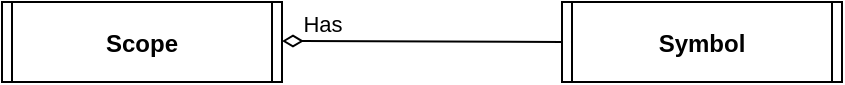 <mxfile>
    <diagram id="H5BTK-03zMF-pPfmUUHK" name="ARCH">
        <mxGraphModel dx="1022" dy="780" grid="1" gridSize="10" guides="1" tooltips="1" connect="1" arrows="1" fold="1" page="1" pageScale="1" pageWidth="1169" pageHeight="827" math="0" shadow="0">
            <root>
                <mxCell id="3_e2inmt6cPeY3t7yM-7-0"/>
                <mxCell id="3_e2inmt6cPeY3t7yM-7-1" parent="3_e2inmt6cPeY3t7yM-7-0"/>
                <mxCell id="sEHnplj1LqqBpRYEtFGL-0" value="Scope" style="shape=process2;fixedSize=1;size=5;fontStyle=1;" parent="3_e2inmt6cPeY3t7yM-7-1" vertex="1">
                    <mxGeometry x="80" y="80" width="140" height="40" as="geometry"/>
                </mxCell>
                <mxCell id="BBaqSIlewuimaBMIqYNM-0" value="Symbol" style="shape=process2;fixedSize=1;size=5;fontStyle=1;" parent="3_e2inmt6cPeY3t7yM-7-1" vertex="1">
                    <mxGeometry x="360" y="80" width="140" height="40" as="geometry"/>
                </mxCell>
                <mxCell id="BBaqSIlewuimaBMIqYNM-7" value="Has" style="endArrow=none;startArrow=diamondThin;endFill=0;startFill=0;html=1;verticalAlign=bottom;labelBackgroundColor=none;strokeWidth=1;startSize=8;endSize=8;" parent="3_e2inmt6cPeY3t7yM-7-1" edge="1">
                    <mxGeometry x="-0.714" width="160" relative="1" as="geometry">
                        <mxPoint x="220" y="99.5" as="sourcePoint"/>
                        <mxPoint x="360" y="100" as="targetPoint"/>
                        <mxPoint as="offset"/>
                    </mxGeometry>
                </mxCell>
            </root>
        </mxGraphModel>
    </diagram>
    <diagram id="tW900IZce7pm6WYsD04Y" name="SYM">
        <mxGraphModel dx="1022" dy="780" grid="1" gridSize="10" guides="1" tooltips="1" connect="1" arrows="1" fold="1" page="1" pageScale="1" pageWidth="1169" pageHeight="827" math="0" shadow="0">
            <root>
                <mxCell id="0"/>
                <mxCell id="1" parent="0"/>
                <mxCell id="10" value="Symbol" style="shape=process2;fixedSize=1;size=5;fontStyle=1;" parent="1" vertex="1">
                    <mxGeometry x="200" y="80" width="140" height="40" as="geometry"/>
                </mxCell>
                <mxCell id="bd49CCfB1BGO68vcPQ3w-18" value="Type" style="shape=process2;fixedSize=1;size=5;fontStyle=1;" parent="1" vertex="1">
                    <mxGeometry x="400" y="80" width="140" height="40" as="geometry"/>
                </mxCell>
                <mxCell id="bd49CCfB1BGO68vcPQ3w-23" value="VariableSymbol" style="shape=process2;fixedSize=1;size=5;fontStyle=1;" parent="1" vertex="1">
                    <mxGeometry x="100" y="200" width="140" height="40" as="geometry"/>
                </mxCell>
                <mxCell id="bd49CCfB1BGO68vcPQ3w-24" value="BuiltInTypeSymbol" style="shape=process2;fixedSize=1;size=5;fontStyle=1;" parent="1" vertex="1">
                    <mxGeometry x="280" y="200" width="140" height="40" as="geometry"/>
                </mxCell>
                <mxCell id="bd49CCfB1BGO68vcPQ3w-25" value="Scope" style="shape=process2;fixedSize=1;size=5;fontStyle=1;" parent="1" vertex="1">
                    <mxGeometry x="640" y="80" width="140" height="40" as="geometry"/>
                </mxCell>
                <mxCell id="bd49CCfB1BGO68vcPQ3w-26" value="SymbolWithScope" style="shape=process2;fixedSize=1;size=5;fontStyle=1;" parent="1" vertex="1">
                    <mxGeometry x="460" y="200" width="140" height="40" as="geometry"/>
                </mxCell>
                <mxCell id="bd49CCfB1BGO68vcPQ3w-70" value="" style="html=1;verticalAlign=bottom;labelBackgroundColor=none;endArrow=block;endFill=1;exitX=0.25;exitY=1;exitDx=0;exitDy=0;entryX=0.75;entryY=0;entryDx=0;entryDy=0;dashed=1;" parent="1" source="10" target="bd49CCfB1BGO68vcPQ3w-23" edge="1">
                    <mxGeometry width="160" relative="1" as="geometry">
                        <mxPoint x="150" y="330" as="sourcePoint"/>
                        <mxPoint x="310" y="330" as="targetPoint"/>
                    </mxGeometry>
                </mxCell>
                <mxCell id="bd49CCfB1BGO68vcPQ3w-71" value="" style="html=1;verticalAlign=bottom;labelBackgroundColor=none;endArrow=block;endFill=1;exitX=0.5;exitY=1;exitDx=0;exitDy=0;entryX=0.25;entryY=0;entryDx=0;entryDy=0;dashed=1;" parent="1" source="10" target="bd49CCfB1BGO68vcPQ3w-24" edge="1">
                    <mxGeometry width="160" relative="1" as="geometry">
                        <mxPoint x="340" y="150" as="sourcePoint"/>
                        <mxPoint x="500" y="150" as="targetPoint"/>
                    </mxGeometry>
                </mxCell>
                <mxCell id="bd49CCfB1BGO68vcPQ3w-72" value="" style="html=1;verticalAlign=bottom;labelBackgroundColor=none;endArrow=block;endFill=1;exitX=0.75;exitY=1;exitDx=0;exitDy=0;entryX=0.25;entryY=0;entryDx=0;entryDy=0;dashed=1;" parent="1" source="10" target="bd49CCfB1BGO68vcPQ3w-26" edge="1">
                    <mxGeometry width="160" relative="1" as="geometry">
                        <mxPoint x="280" y="130" as="sourcePoint"/>
                        <mxPoint x="325" y="210" as="targetPoint"/>
                    </mxGeometry>
                </mxCell>
                <mxCell id="bd49CCfB1BGO68vcPQ3w-73" value="" style="html=1;verticalAlign=bottom;labelBackgroundColor=none;endArrow=block;endFill=1;exitX=0.5;exitY=1;exitDx=0;exitDy=0;entryX=0.75;entryY=0;entryDx=0;entryDy=0;dashed=1;" parent="1" source="bd49CCfB1BGO68vcPQ3w-18" target="bd49CCfB1BGO68vcPQ3w-24" edge="1">
                    <mxGeometry width="160" relative="1" as="geometry">
                        <mxPoint x="315" y="130" as="sourcePoint"/>
                        <mxPoint x="505" y="210" as="targetPoint"/>
                    </mxGeometry>
                </mxCell>
                <mxCell id="bd49CCfB1BGO68vcPQ3w-74" value="BaseScope" style="shape=process2;fixedSize=1;size=5;fontStyle=1;" parent="1" vertex="1">
                    <mxGeometry x="770" y="200" width="140" height="40" as="geometry"/>
                </mxCell>
                <mxCell id="bd49CCfB1BGO68vcPQ3w-75" value="GlobalScope" style="shape=process2;fixedSize=1;size=5;fontStyle=1;" parent="1" vertex="1">
                    <mxGeometry x="660" y="320" width="140" height="40" as="geometry"/>
                </mxCell>
                <mxCell id="bd49CCfB1BGO68vcPQ3w-76" value="LocalScope" style="shape=process2;fixedSize=1;size=5;fontStyle=1;" parent="1" vertex="1">
                    <mxGeometry x="880" y="320" width="140" height="40" as="geometry"/>
                </mxCell>
                <mxCell id="bd49CCfB1BGO68vcPQ3w-77" value="" style="html=1;verticalAlign=bottom;labelBackgroundColor=none;endArrow=block;endFill=1;exitX=0.25;exitY=1;exitDx=0;exitDy=0;entryX=0.75;entryY=0;entryDx=0;entryDy=0;dashed=1;" parent="1" source="bd49CCfB1BGO68vcPQ3w-74" target="bd49CCfB1BGO68vcPQ3w-75" edge="1">
                    <mxGeometry width="160" relative="1" as="geometry">
                        <mxPoint x="775" y="400" as="sourcePoint"/>
                        <mxPoint x="690" y="480" as="targetPoint"/>
                    </mxGeometry>
                </mxCell>
                <mxCell id="bd49CCfB1BGO68vcPQ3w-78" value="" style="html=1;verticalAlign=bottom;labelBackgroundColor=none;endArrow=block;endFill=1;exitX=0.75;exitY=1;exitDx=0;exitDy=0;entryX=0.25;entryY=0;entryDx=0;entryDy=0;dashed=1;" parent="1" source="bd49CCfB1BGO68vcPQ3w-74" target="bd49CCfB1BGO68vcPQ3w-76" edge="1">
                    <mxGeometry width="160" relative="1" as="geometry">
                        <mxPoint x="785" y="250" as="sourcePoint"/>
                        <mxPoint x="755" y="330" as="targetPoint"/>
                    </mxGeometry>
                </mxCell>
                <mxCell id="bd49CCfB1BGO68vcPQ3w-79" value="" style="html=1;verticalAlign=bottom;labelBackgroundColor=none;endArrow=block;endFill=1;exitX=0.75;exitY=1;exitDx=0;exitDy=0;entryX=0.5;entryY=0;entryDx=0;entryDy=0;dashed=1;" parent="1" source="bd49CCfB1BGO68vcPQ3w-25" target="bd49CCfB1BGO68vcPQ3w-74" edge="1">
                    <mxGeometry width="160" relative="1" as="geometry">
                        <mxPoint x="785" y="250" as="sourcePoint"/>
                        <mxPoint x="755" y="330" as="targetPoint"/>
                    </mxGeometry>
                </mxCell>
                <mxCell id="bd49CCfB1BGO68vcPQ3w-80" value="" style="html=1;verticalAlign=bottom;labelBackgroundColor=none;endArrow=block;endFill=1;entryX=0.75;entryY=0;entryDx=0;entryDy=0;dashed=1;" parent="1" target="bd49CCfB1BGO68vcPQ3w-26" edge="1">
                    <mxGeometry width="160" relative="1" as="geometry">
                        <mxPoint x="680" y="120" as="sourcePoint"/>
                        <mxPoint x="820" y="210" as="targetPoint"/>
                    </mxGeometry>
                </mxCell>
                <mxCell id="bd49CCfB1BGO68vcPQ3w-82" value="StructSymbol" style="shape=process2;fixedSize=1;size=5;fontStyle=1;" parent="1" vertex="1">
                    <mxGeometry x="500" y="320" width="140" height="40" as="geometry"/>
                </mxCell>
                <mxCell id="bd49CCfB1BGO68vcPQ3w-83" value="MethodSymbol" style="shape=process2;fixedSize=1;size=5;fontStyle=1;" parent="1" vertex="1">
                    <mxGeometry x="300" y="320" width="140" height="40" as="geometry"/>
                </mxCell>
                <mxCell id="bd49CCfB1BGO68vcPQ3w-84" value="" style="html=1;verticalAlign=bottom;labelBackgroundColor=none;endArrow=block;endFill=1;entryX=0.5;entryY=0;entryDx=0;entryDy=0;dashed=1;exitX=0.25;exitY=1;exitDx=0;exitDy=0;" parent="1" source="bd49CCfB1BGO68vcPQ3w-26" target="bd49CCfB1BGO68vcPQ3w-83" edge="1">
                    <mxGeometry width="160" relative="1" as="geometry">
                        <mxPoint x="500" y="260" as="sourcePoint"/>
                        <mxPoint x="385" y="340" as="targetPoint"/>
                    </mxGeometry>
                </mxCell>
                <mxCell id="bd49CCfB1BGO68vcPQ3w-85" value="" style="html=1;verticalAlign=bottom;labelBackgroundColor=none;endArrow=block;endFill=1;entryX=0.5;entryY=0;entryDx=0;entryDy=0;dashed=1;exitX=0.75;exitY=1;exitDx=0;exitDy=0;" parent="1" source="bd49CCfB1BGO68vcPQ3w-26" target="bd49CCfB1BGO68vcPQ3w-82" edge="1">
                    <mxGeometry width="160" relative="1" as="geometry">
                        <mxPoint x="505" y="250" as="sourcePoint"/>
                        <mxPoint x="380" y="330" as="targetPoint"/>
                    </mxGeometry>
                </mxCell>
                <mxCell id="bd49CCfB1BGO68vcPQ3w-86" value="" style="html=1;verticalAlign=bottom;labelBackgroundColor=none;endArrow=block;endFill=1;entryX=0.75;entryY=0;entryDx=0;entryDy=0;dashed=1;exitX=0.75;exitY=1;exitDx=0;exitDy=0;curved=1;" parent="1" source="bd49CCfB1BGO68vcPQ3w-18" target="bd49CCfB1BGO68vcPQ3w-82" edge="1">
                    <mxGeometry width="160" relative="1" as="geometry">
                        <mxPoint x="575" y="250" as="sourcePoint"/>
                        <mxPoint x="580" y="330" as="targetPoint"/>
                        <Array as="points">
                            <mxPoint x="670" y="160"/>
                        </Array>
                    </mxGeometry>
                </mxCell>
                <mxCell id="11" value="HasType" style="shape=process2;fixedSize=1;size=5;fontStyle=1;" parent="1" vertex="1">
                    <mxGeometry x="980" y="40" width="140" height="40" as="geometry"/>
                </mxCell>
                <mxCell id="33" value="HasType" style="html=1;verticalAlign=bottom;labelBackgroundColor=none;endArrow=oval;endFill=0;endSize=8;exitX=0;exitY=0.25;exitDx=0;exitDy=0;" parent="1" source="bd49CCfB1BGO68vcPQ3w-23" edge="1">
                    <mxGeometry x="1" width="160" relative="1" as="geometry">
                        <mxPoint x="50" y="256" as="sourcePoint"/>
                        <mxPoint x="80" y="210" as="targetPoint"/>
                        <mxPoint as="offset"/>
                    </mxGeometry>
                </mxCell>
                <mxCell id="kL1SgU0NCju7qFKspajz-33" value="BuiltInMethodSymbol" style="shape=process2;fixedSize=1;size=5;fontStyle=1;" parent="1" vertex="1">
                    <mxGeometry x="100" y="280" width="140" height="40" as="geometry"/>
                </mxCell>
                <mxCell id="kL1SgU0NCju7qFKspajz-34" value="" style="html=1;verticalAlign=bottom;labelBackgroundColor=none;endArrow=block;endFill=1;exitX=0.5;exitY=1;exitDx=0;exitDy=0;entryX=1;entryY=0.5;entryDx=0;entryDy=0;dashed=1;curved=1;" parent="1" source="10" target="kL1SgU0NCju7qFKspajz-33" edge="1">
                    <mxGeometry width="160" relative="1" as="geometry">
                        <mxPoint x="245" y="130" as="sourcePoint"/>
                        <mxPoint x="215" y="210" as="targetPoint"/>
                        <Array as="points">
                            <mxPoint x="270" y="220"/>
                            <mxPoint x="260" y="290"/>
                        </Array>
                    </mxGeometry>
                </mxCell>
            </root>
        </mxGraphModel>
    </diagram>
    <diagram id="VsSz3eRSqpDLT172W072" name="AST">
        <mxGraphModel dx="1022" dy="1607" grid="1" gridSize="10" guides="1" tooltips="1" connect="1" arrows="1" fold="1" page="1" pageScale="1" pageWidth="1169" pageHeight="827" math="0" shadow="0">
            <root>
                <mxCell id="6k3I9Da40MqYxhiKzU5S-0"/>
                <mxCell id="6k3I9Da40MqYxhiKzU5S-1" parent="6k3I9Da40MqYxhiKzU5S-0"/>
                <mxCell id="6k3I9Da40MqYxhiKzU5S-2" value="AST" style="shape=process2;fixedSize=1;size=5;fontStyle=1;" parent="6k3I9Da40MqYxhiKzU5S-1" vertex="1">
                    <mxGeometry x="560" y="-40" width="140" height="40" as="geometry"/>
                </mxCell>
                <mxCell id="6k3I9Da40MqYxhiKzU5S-3" value="Expr" style="shape=process2;fixedSize=1;size=5;fontStyle=1;" parent="6k3I9Da40MqYxhiKzU5S-1" vertex="1">
                    <mxGeometry x="400" y="120" width="140" height="40" as="geometry"/>
                </mxCell>
                <mxCell id="FsSBydXHaxrfXErNBL3K-0" value="" style="html=1;verticalAlign=bottom;labelBackgroundColor=none;endArrow=block;endFill=1;exitX=0;exitY=0.5;exitDx=0;exitDy=0;entryX=0.5;entryY=0;entryDx=0;entryDy=0;dashed=1;" parent="6k3I9Da40MqYxhiKzU5S-1" source="3kuACH0IYjx14G8dIV5d-5" target="6k3I9Da40MqYxhiKzU5S-3" edge="1">
                    <mxGeometry width="160" relative="1" as="geometry">
                        <mxPoint x="270" y="120" as="sourcePoint"/>
                        <mxPoint x="315" y="200" as="targetPoint"/>
                    </mxGeometry>
                </mxCell>
                <mxCell id="FsSBydXHaxrfXErNBL3K-1" value="Add" style="shape=process2;fixedSize=1;size=5;fontStyle=1;" parent="6k3I9Da40MqYxhiKzU5S-1" vertex="1">
                    <mxGeometry x="340" y="240" width="140" height="40" as="geometry"/>
                </mxCell>
                <mxCell id="FsSBydXHaxrfXErNBL3K-3" value="Mul" style="shape=process2;fixedSize=1;size=5;fontStyle=1;" parent="6k3I9Da40MqYxhiKzU5S-1" vertex="1">
                    <mxGeometry x="340" y="320" width="140" height="40" as="geometry"/>
                </mxCell>
                <mxCell id="FsSBydXHaxrfXErNBL3K-5" value="IntVal" style="shape=process2;fixedSize=1;size=5;fontStyle=1;" parent="6k3I9Da40MqYxhiKzU5S-1" vertex="1">
                    <mxGeometry x="140" y="240" width="140" height="40" as="geometry"/>
                </mxCell>
                <mxCell id="FsSBydXHaxrfXErNBL3K-6" value="" style="html=1;verticalAlign=bottom;labelBackgroundColor=none;endArrow=block;endFill=1;exitX=0.25;exitY=1;exitDx=0;exitDy=0;entryX=0.5;entryY=0;entryDx=0;entryDy=0;dashed=1;" parent="6k3I9Da40MqYxhiKzU5S-1" source="6k3I9Da40MqYxhiKzU5S-3" target="FsSBydXHaxrfXErNBL3K-5" edge="1">
                    <mxGeometry width="160" relative="1" as="geometry">
                        <mxPoint x="445" y="170" as="sourcePoint"/>
                        <mxPoint x="390" y="310" as="targetPoint"/>
                    </mxGeometry>
                </mxCell>
                <mxCell id="3kuACH0IYjx14G8dIV5d-2" value="Init" style="shape=process2;fixedSize=1;size=5;fontStyle=1;" parent="6k3I9Da40MqYxhiKzU5S-1" vertex="1">
                    <mxGeometry x="340" y="560" width="140" height="40" as="geometry"/>
                </mxCell>
                <mxCell id="3kuACH0IYjx14G8dIV5d-5" value="Stat" style="shape=process2;fixedSize=1;size=5;fontStyle=1;" parent="6k3I9Da40MqYxhiKzU5S-1" vertex="1">
                    <mxGeometry x="640" y="40" width="140" height="40" as="geometry"/>
                </mxCell>
                <mxCell id="3kuACH0IYjx14G8dIV5d-7" value="" style="html=1;verticalAlign=bottom;labelBackgroundColor=none;endArrow=block;endFill=1;exitX=0.75;exitY=1;exitDx=0;exitDy=0;entryX=0.5;entryY=0;entryDx=0;entryDy=0;dashed=1;" parent="6k3I9Da40MqYxhiKzU5S-1" source="6k3I9Da40MqYxhiKzU5S-2" target="3kuACH0IYjx14G8dIV5d-5" edge="1">
                    <mxGeometry width="160" relative="1" as="geometry">
                        <mxPoint x="565" y="90" as="sourcePoint"/>
                        <mxPoint x="480" y="130" as="targetPoint"/>
                    </mxGeometry>
                </mxCell>
                <mxCell id="3kuACH0IYjx14G8dIV5d-8" value="Var" style="shape=process2;fixedSize=1;size=5;fontStyle=1;" parent="6k3I9Da40MqYxhiKzU5S-1" vertex="1">
                    <mxGeometry x="340" y="400" width="140" height="40" as="geometry"/>
                </mxCell>
                <mxCell id="H4EgMhZY4YwTOoACoMew-0" value="ArgDecl" style="shape=process2;fixedSize=1;size=5;fontStyle=1;" parent="6k3I9Da40MqYxhiKzU5S-1" vertex="1">
                    <mxGeometry x="920" y="394" width="140" height="40" as="geometry"/>
                </mxCell>
                <mxCell id="H4EgMhZY4YwTOoACoMew-1" value="Assign" style="shape=process2;fixedSize=1;size=5;fontStyle=1;" parent="6k3I9Da40MqYxhiKzU5S-1" vertex="1">
                    <mxGeometry x="720" y="240" width="140" height="40" as="geometry"/>
                </mxCell>
                <mxCell id="H4EgMhZY4YwTOoACoMew-2" value="" style="html=1;verticalAlign=bottom;labelBackgroundColor=none;endArrow=block;endFill=1;entryX=0;entryY=0.5;entryDx=0;entryDy=0;dashed=1;exitX=0.25;exitY=1;exitDx=0;exitDy=0;" parent="6k3I9Da40MqYxhiKzU5S-1" source="3kuACH0IYjx14G8dIV5d-5" target="H4EgMhZY4YwTOoACoMew-1" edge="1">
                    <mxGeometry width="160" relative="1" as="geometry">
                        <mxPoint x="480" y="170" as="sourcePoint"/>
                        <mxPoint x="485" y="250" as="targetPoint"/>
                    </mxGeometry>
                </mxCell>
                <mxCell id="H4EgMhZY4YwTOoACoMew-4" value="Block" style="shape=process2;fixedSize=1;size=5;fontStyle=1;" parent="6k3I9Da40MqYxhiKzU5S-1" vertex="1">
                    <mxGeometry x="720" y="320" width="140" height="40" as="geometry"/>
                </mxCell>
                <mxCell id="H4EgMhZY4YwTOoACoMew-5" value="" style="html=1;verticalAlign=bottom;labelBackgroundColor=none;endArrow=block;endFill=1;dashed=1;exitX=0.25;exitY=1;exitDx=0;exitDy=0;entryX=0;entryY=0.5;entryDx=0;entryDy=0;curved=1;" parent="6k3I9Da40MqYxhiKzU5S-1" source="3kuACH0IYjx14G8dIV5d-5" target="H4EgMhZY4YwTOoACoMew-4" edge="1">
                    <mxGeometry width="160" relative="1" as="geometry">
                        <mxPoint x="720" y="170" as="sourcePoint"/>
                        <mxPoint x="950" y="200" as="targetPoint"/>
                        <Array as="points">
                            <mxPoint x="690" y="300"/>
                        </Array>
                    </mxGeometry>
                </mxCell>
                <mxCell id="H4EgMhZY4YwTOoACoMew-8" value="Call" style="shape=process2;fixedSize=1;size=5;fontStyle=1;" parent="6k3I9Da40MqYxhiKzU5S-1" vertex="1">
                    <mxGeometry x="720" y="400" width="140" height="40" as="geometry"/>
                </mxCell>
                <mxCell id="H4EgMhZY4YwTOoACoMew-9" value="" style="html=1;verticalAlign=bottom;labelBackgroundColor=none;endArrow=block;endFill=1;dashed=1;exitX=0.25;exitY=1;exitDx=0;exitDy=0;entryX=0;entryY=0.5;entryDx=0;entryDy=0;curved=1;" parent="6k3I9Da40MqYxhiKzU5S-1" source="3kuACH0IYjx14G8dIV5d-5" target="H4EgMhZY4YwTOoACoMew-8" edge="1">
                    <mxGeometry width="160" relative="1" as="geometry">
                        <mxPoint x="685" y="170" as="sourcePoint"/>
                        <mxPoint x="730" y="350" as="targetPoint"/>
                        <Array as="points">
                            <mxPoint x="660" y="300"/>
                        </Array>
                    </mxGeometry>
                </mxCell>
                <mxCell id="H4EgMhZY4YwTOoACoMew-10" value="Col" style="shape=process2;fixedSize=1;size=5;fontStyle=1;" parent="6k3I9Da40MqYxhiKzU5S-1" vertex="1">
                    <mxGeometry x="340" y="480" width="140" height="40" as="geometry"/>
                </mxCell>
                <mxCell id="H4EgMhZY4YwTOoACoMew-12" value="Decl" style="shape=process2;fixedSize=1;size=5;fontStyle=1;" parent="6k3I9Da40MqYxhiKzU5S-1" vertex="1">
                    <mxGeometry x="720" y="480" width="140" height="40" as="geometry"/>
                </mxCell>
                <mxCell id="H4EgMhZY4YwTOoACoMew-13" value="" style="html=1;verticalAlign=bottom;labelBackgroundColor=none;endArrow=block;endFill=1;dashed=1;exitX=0.25;exitY=1;exitDx=0;exitDy=0;entryX=0;entryY=0.5;entryDx=0;entryDy=0;curved=1;" parent="6k3I9Da40MqYxhiKzU5S-1" source="3kuACH0IYjx14G8dIV5d-5" target="H4EgMhZY4YwTOoACoMew-12" edge="1">
                    <mxGeometry width="160" relative="1" as="geometry">
                        <mxPoint x="685" y="170" as="sourcePoint"/>
                        <mxPoint x="730" y="430" as="targetPoint"/>
                        <Array as="points">
                            <mxPoint x="640" y="310"/>
                        </Array>
                    </mxGeometry>
                </mxCell>
                <mxCell id="H4EgMhZY4YwTOoACoMew-14" value="If" style="shape=process2;fixedSize=1;size=5;fontStyle=1;" parent="6k3I9Da40MqYxhiKzU5S-1" vertex="1">
                    <mxGeometry x="720" y="560" width="140" height="40" as="geometry"/>
                </mxCell>
                <mxCell id="H4EgMhZY4YwTOoACoMew-15" value="" style="html=1;verticalAlign=bottom;labelBackgroundColor=none;endArrow=block;endFill=1;dashed=1;exitX=0.25;exitY=1;exitDx=0;exitDy=0;entryX=0;entryY=0.5;entryDx=0;entryDy=0;curved=1;" parent="6k3I9Da40MqYxhiKzU5S-1" source="3kuACH0IYjx14G8dIV5d-5" target="H4EgMhZY4YwTOoACoMew-14" edge="1">
                    <mxGeometry width="160" relative="1" as="geometry">
                        <mxPoint x="685" y="170" as="sourcePoint"/>
                        <mxPoint x="730" y="510" as="targetPoint"/>
                        <Array as="points">
                            <mxPoint x="630" y="320"/>
                        </Array>
                    </mxGeometry>
                </mxCell>
                <mxCell id="H4EgMhZY4YwTOoACoMew-16" value="" style="html=1;verticalAlign=bottom;labelBackgroundColor=none;endArrow=block;endFill=1;exitX=0.75;exitY=1;exitDx=0;exitDy=0;entryX=1;entryY=0.5;entryDx=0;entryDy=0;dashed=1;curved=1;" parent="6k3I9Da40MqYxhiKzU5S-1" source="6k3I9Da40MqYxhiKzU5S-3" target="3kuACH0IYjx14G8dIV5d-2" edge="1">
                    <mxGeometry width="160" relative="1" as="geometry">
                        <mxPoint x="445" y="170" as="sourcePoint"/>
                        <mxPoint x="490" y="350" as="targetPoint"/>
                        <Array as="points">
                            <mxPoint x="580" y="380"/>
                        </Array>
                    </mxGeometry>
                </mxCell>
                <mxCell id="H4EgMhZY4YwTOoACoMew-17" value="" style="html=1;verticalAlign=bottom;labelBackgroundColor=none;endArrow=block;endFill=1;exitX=0.75;exitY=1;exitDx=0;exitDy=0;entryX=1;entryY=0.5;entryDx=0;entryDy=0;dashed=1;curved=1;" parent="6k3I9Da40MqYxhiKzU5S-1" source="6k3I9Da40MqYxhiKzU5S-3" target="H4EgMhZY4YwTOoACoMew-10" edge="1">
                    <mxGeometry width="160" relative="1" as="geometry">
                        <mxPoint x="515" y="170" as="sourcePoint"/>
                        <mxPoint x="490" y="590" as="targetPoint"/>
                        <Array as="points">
                            <mxPoint x="570" y="390"/>
                        </Array>
                    </mxGeometry>
                </mxCell>
                <mxCell id="H4EgMhZY4YwTOoACoMew-18" value="" style="html=1;verticalAlign=bottom;labelBackgroundColor=none;endArrow=block;endFill=1;exitX=0.75;exitY=1;exitDx=0;exitDy=0;entryX=1;entryY=0.5;entryDx=0;entryDy=0;dashed=1;curved=1;" parent="6k3I9Da40MqYxhiKzU5S-1" source="6k3I9Da40MqYxhiKzU5S-3" target="3kuACH0IYjx14G8dIV5d-8" edge="1">
                    <mxGeometry width="160" relative="1" as="geometry">
                        <mxPoint x="515" y="170" as="sourcePoint"/>
                        <mxPoint x="490" y="510" as="targetPoint"/>
                        <Array as="points">
                            <mxPoint x="550" y="350"/>
                        </Array>
                    </mxGeometry>
                </mxCell>
                <mxCell id="H4EgMhZY4YwTOoACoMew-19" value="" style="html=1;verticalAlign=bottom;labelBackgroundColor=none;endArrow=block;endFill=1;exitX=0.75;exitY=1;exitDx=0;exitDy=0;entryX=1;entryY=0.5;entryDx=0;entryDy=0;dashed=1;curved=1;" parent="6k3I9Da40MqYxhiKzU5S-1" source="6k3I9Da40MqYxhiKzU5S-3" target="FsSBydXHaxrfXErNBL3K-3" edge="1">
                    <mxGeometry width="160" relative="1" as="geometry">
                        <mxPoint x="515" y="170" as="sourcePoint"/>
                        <mxPoint x="490" y="430" as="targetPoint"/>
                        <Array as="points">
                            <mxPoint x="530" y="290"/>
                        </Array>
                    </mxGeometry>
                </mxCell>
                <mxCell id="H4EgMhZY4YwTOoACoMew-20" value="" style="html=1;verticalAlign=bottom;labelBackgroundColor=none;endArrow=block;endFill=1;entryX=1;entryY=0.5;entryDx=0;entryDy=0;dashed=1;exitX=0.75;exitY=1;exitDx=0;exitDy=0;" parent="6k3I9Da40MqYxhiKzU5S-1" source="6k3I9Da40MqYxhiKzU5S-3" target="FsSBydXHaxrfXErNBL3K-1" edge="1">
                    <mxGeometry width="160" relative="1" as="geometry">
                        <mxPoint x="685" y="170" as="sourcePoint"/>
                        <mxPoint x="730" y="270" as="targetPoint"/>
                    </mxGeometry>
                </mxCell>
                <mxCell id="H4EgMhZY4YwTOoACoMew-21" value="MethodDecl" style="shape=process2;fixedSize=1;size=5;fontStyle=1;" parent="6k3I9Da40MqYxhiKzU5S-1" vertex="1">
                    <mxGeometry x="920" y="460" width="140" height="40" as="geometry"/>
                </mxCell>
                <mxCell id="H4EgMhZY4YwTOoACoMew-22" value="" style="html=1;verticalAlign=bottom;labelBackgroundColor=none;endArrow=block;endFill=1;exitX=1;exitY=0.5;exitDx=0;exitDy=0;entryX=0;entryY=0.5;entryDx=0;entryDy=0;dashed=1;" parent="6k3I9Da40MqYxhiKzU5S-1" source="H4EgMhZY4YwTOoACoMew-12" target="H4EgMhZY4YwTOoACoMew-21" edge="1">
                    <mxGeometry width="160" relative="1" as="geometry">
                        <mxPoint x="635" y="90" as="sourcePoint"/>
                        <mxPoint x="720" y="130" as="targetPoint"/>
                    </mxGeometry>
                </mxCell>
                <mxCell id="H4EgMhZY4YwTOoACoMew-23" value="" style="html=1;verticalAlign=bottom;labelBackgroundColor=none;endArrow=block;endFill=1;exitX=1;exitY=0.5;exitDx=0;exitDy=0;entryX=0;entryY=0.5;entryDx=0;entryDy=0;dashed=1;" parent="6k3I9Da40MqYxhiKzU5S-1" source="H4EgMhZY4YwTOoACoMew-12" target="H4EgMhZY4YwTOoACoMew-0" edge="1">
                    <mxGeometry width="160" relative="1" as="geometry">
                        <mxPoint x="870" y="510" as="sourcePoint"/>
                        <mxPoint x="930" y="570" as="targetPoint"/>
                    </mxGeometry>
                </mxCell>
                <mxCell id="H4EgMhZY4YwTOoACoMew-24" value="Return" style="shape=process2;fixedSize=1;size=5;fontStyle=1;" parent="6k3I9Da40MqYxhiKzU5S-1" vertex="1">
                    <mxGeometry x="720" y="640" width="140" height="40" as="geometry"/>
                </mxCell>
                <mxCell id="H4EgMhZY4YwTOoACoMew-25" value="" style="html=1;verticalAlign=bottom;labelBackgroundColor=none;endArrow=block;endFill=1;dashed=1;exitX=0.25;exitY=1;exitDx=0;exitDy=0;entryX=0;entryY=0.5;entryDx=0;entryDy=0;curved=1;" parent="6k3I9Da40MqYxhiKzU5S-1" source="3kuACH0IYjx14G8dIV5d-5" target="H4EgMhZY4YwTOoACoMew-24" edge="1">
                    <mxGeometry width="160" relative="1" as="geometry">
                        <mxPoint x="685" y="170" as="sourcePoint"/>
                        <mxPoint x="730" y="590" as="targetPoint"/>
                        <Array as="points">
                            <mxPoint x="620" y="360"/>
                        </Array>
                    </mxGeometry>
                </mxCell>
                <mxCell id="H4EgMhZY4YwTOoACoMew-26" value="StructDecl" style="shape=process2;fixedSize=1;size=5;fontStyle=1;" parent="6k3I9Da40MqYxhiKzU5S-1" vertex="1">
                    <mxGeometry x="920" y="580" width="140" height="40" as="geometry"/>
                </mxCell>
                <mxCell id="H4EgMhZY4YwTOoACoMew-27" value="" style="html=1;verticalAlign=bottom;labelBackgroundColor=none;endArrow=block;endFill=1;exitX=1;exitY=0.5;exitDx=0;exitDy=0;entryX=0;entryY=0.5;entryDx=0;entryDy=0;dashed=1;" parent="6k3I9Da40MqYxhiKzU5S-1" source="H4EgMhZY4YwTOoACoMew-12" target="H4EgMhZY4YwTOoACoMew-26" edge="1">
                    <mxGeometry width="160" relative="1" as="geometry">
                        <mxPoint x="870" y="510" as="sourcePoint"/>
                        <mxPoint x="930" y="550" as="targetPoint"/>
                    </mxGeometry>
                </mxCell>
                <mxCell id="OV_--EOfFpZfY1GpwCO8-0" value="StrVal" style="shape=process2;fixedSize=1;size=5;fontStyle=1;" parent="6k3I9Da40MqYxhiKzU5S-1" vertex="1">
                    <mxGeometry x="140" y="320" width="140" height="40" as="geometry"/>
                </mxCell>
                <mxCell id="OV_--EOfFpZfY1GpwCO8-1" value="" style="html=1;verticalAlign=bottom;labelBackgroundColor=none;endArrow=block;endFill=1;exitX=0.25;exitY=1;exitDx=0;exitDy=0;entryX=1;entryY=0.5;entryDx=0;entryDy=0;dashed=1;curved=1;" parent="6k3I9Da40MqYxhiKzU5S-1" source="6k3I9Da40MqYxhiKzU5S-3" target="OV_--EOfFpZfY1GpwCO8-0" edge="1">
                    <mxGeometry width="160" relative="1" as="geometry">
                        <mxPoint x="445" y="170" as="sourcePoint"/>
                        <mxPoint x="220" y="250" as="targetPoint"/>
                        <Array as="points">
                            <mxPoint x="320" y="210"/>
                            <mxPoint x="310" y="340"/>
                        </Array>
                    </mxGeometry>
                </mxCell>
                <mxCell id="YFdvBvieZpW2warODszZ-0" value="VarDecl" style="shape=process2;fixedSize=1;size=5;fontStyle=1;" parent="6k3I9Da40MqYxhiKzU5S-1" vertex="1">
                    <mxGeometry x="920" y="520" width="140" height="40" as="geometry"/>
                </mxCell>
                <mxCell id="YFdvBvieZpW2warODszZ-1" value="" style="html=1;verticalAlign=bottom;labelBackgroundColor=none;endArrow=block;endFill=1;exitX=1;exitY=0.5;exitDx=0;exitDy=0;entryX=0;entryY=0.5;entryDx=0;entryDy=0;dashed=1;" parent="6k3I9Da40MqYxhiKzU5S-1" source="H4EgMhZY4YwTOoACoMew-12" target="YFdvBvieZpW2warODszZ-0" edge="1">
                    <mxGeometry width="160" relative="1" as="geometry">
                        <mxPoint x="870" y="510" as="sourcePoint"/>
                        <mxPoint x="930" y="490" as="targetPoint"/>
                    </mxGeometry>
                </mxCell>
                <mxCell id="YFdvBvieZpW2warODszZ-2" value="FieldDecl" style="shape=process2;fixedSize=1;size=5;fontStyle=1;" parent="6k3I9Da40MqYxhiKzU5S-1" vertex="1">
                    <mxGeometry x="920" y="640" width="140" height="40" as="geometry"/>
                </mxCell>
                <mxCell id="YFdvBvieZpW2warODszZ-3" value="" style="html=1;verticalAlign=bottom;labelBackgroundColor=none;endArrow=block;endFill=1;exitX=1;exitY=0.5;exitDx=0;exitDy=0;entryX=0;entryY=0.5;entryDx=0;entryDy=0;dashed=1;" parent="6k3I9Da40MqYxhiKzU5S-1" source="H4EgMhZY4YwTOoACoMew-12" target="YFdvBvieZpW2warODszZ-2" edge="1">
                    <mxGeometry width="160" relative="1" as="geometry">
                        <mxPoint x="870" y="510" as="sourcePoint"/>
                        <mxPoint x="930" y="610" as="targetPoint"/>
                    </mxGeometry>
                </mxCell>
                <mxCell id="YFdvBvieZpW2warODszZ-4" value="Access" style="shape=process2;fixedSize=1;size=5;fontStyle=1;" parent="6k3I9Da40MqYxhiKzU5S-1" vertex="1">
                    <mxGeometry x="340" y="640" width="140" height="40" as="geometry"/>
                </mxCell>
                <mxCell id="YFdvBvieZpW2warODszZ-5" value="" style="html=1;verticalAlign=bottom;labelBackgroundColor=none;endArrow=block;endFill=1;exitX=0.75;exitY=1;exitDx=0;exitDy=0;entryX=1;entryY=0.5;entryDx=0;entryDy=0;dashed=1;curved=1;" parent="6k3I9Da40MqYxhiKzU5S-1" source="6k3I9Da40MqYxhiKzU5S-3" target="YFdvBvieZpW2warODszZ-4" edge="1">
                    <mxGeometry width="160" relative="1" as="geometry">
                        <mxPoint x="515" y="170" as="sourcePoint"/>
                        <mxPoint x="490" y="590" as="targetPoint"/>
                        <Array as="points">
                            <mxPoint x="600" y="390"/>
                        </Array>
                    </mxGeometry>
                </mxCell>
            </root>
        </mxGraphModel>
    </diagram>
</mxfile>